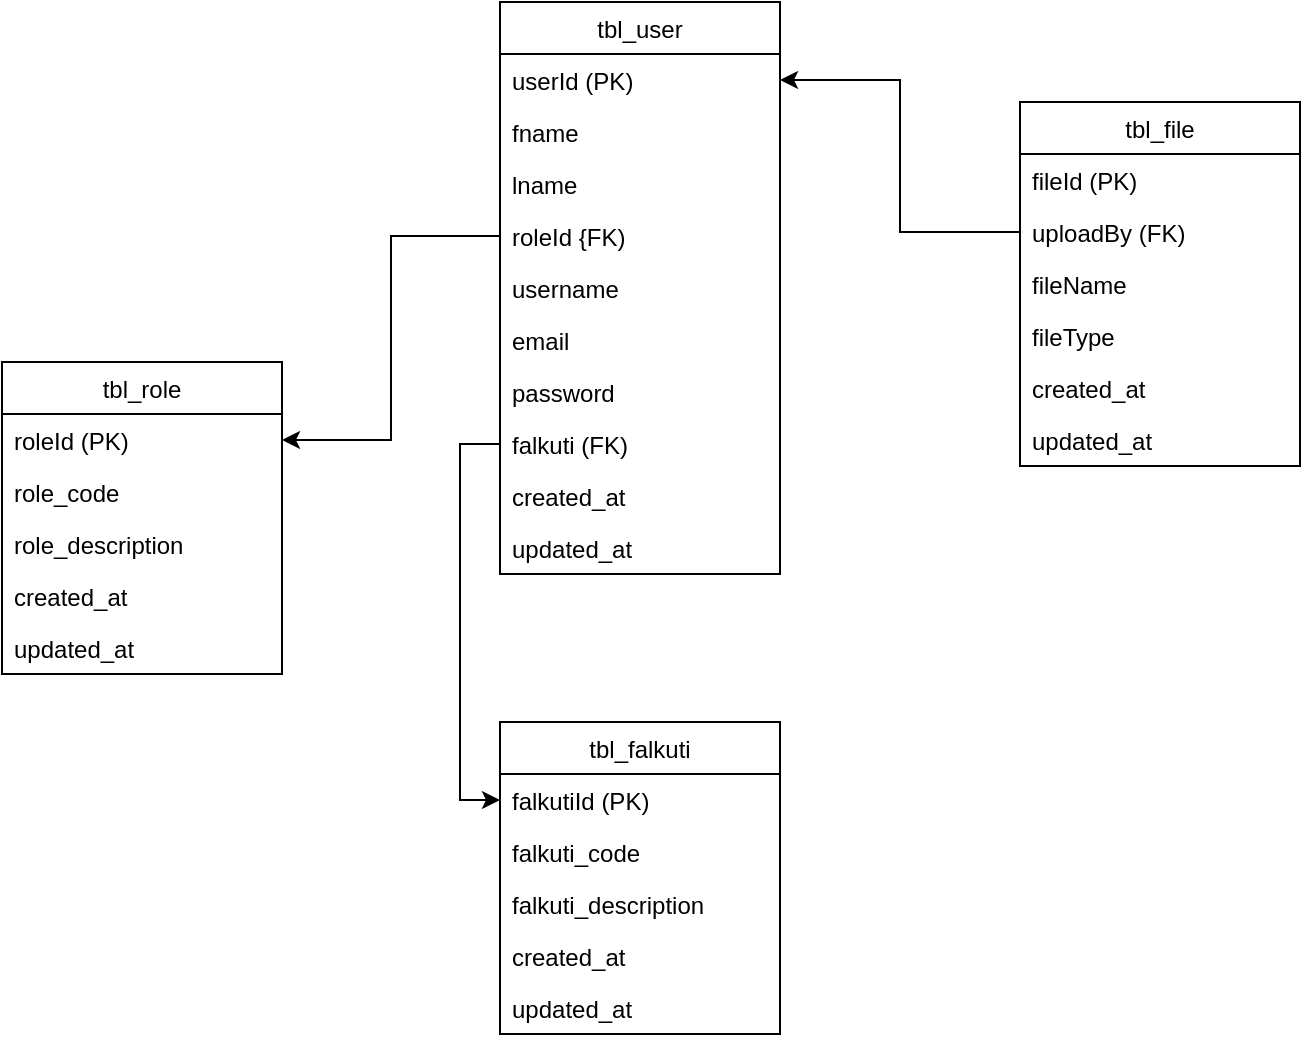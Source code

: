 <mxfile version="12.1.3" type="github" pages="1"><diagram id="5pOosGmT3VEbsam1vnzt" name="Page-1"><mxGraphModel dx="932" dy="543" grid="1" gridSize="10" guides="1" tooltips="1" connect="1" arrows="1" fold="1" page="1" pageScale="1" pageWidth="827" pageHeight="1169" math="0" shadow="0"><root><mxCell id="0"/><mxCell id="1" parent="0"/><mxCell id="pC2qbaS6X4KUMKKr9PMp-1" value="tbl_role" style="swimlane;fontStyle=0;childLayout=stackLayout;horizontal=1;startSize=26;fillColor=none;horizontalStack=0;resizeParent=1;resizeParentMax=0;resizeLast=0;collapsible=1;marginBottom=0;" vertex="1" parent="1"><mxGeometry x="81" y="230" width="140" height="156" as="geometry"/></mxCell><mxCell id="pC2qbaS6X4KUMKKr9PMp-2" value="roleId (PK)" style="text;strokeColor=none;fillColor=none;align=left;verticalAlign=top;spacingLeft=4;spacingRight=4;overflow=hidden;rotatable=0;points=[[0,0.5],[1,0.5]];portConstraint=eastwest;" vertex="1" parent="pC2qbaS6X4KUMKKr9PMp-1"><mxGeometry y="26" width="140" height="26" as="geometry"/></mxCell><mxCell id="pC2qbaS6X4KUMKKr9PMp-3" value="role_code" style="text;strokeColor=none;fillColor=none;align=left;verticalAlign=top;spacingLeft=4;spacingRight=4;overflow=hidden;rotatable=0;points=[[0,0.5],[1,0.5]];portConstraint=eastwest;" vertex="1" parent="pC2qbaS6X4KUMKKr9PMp-1"><mxGeometry y="52" width="140" height="26" as="geometry"/></mxCell><mxCell id="pC2qbaS6X4KUMKKr9PMp-4" value="role_description" style="text;strokeColor=none;fillColor=none;align=left;verticalAlign=top;spacingLeft=4;spacingRight=4;overflow=hidden;rotatable=0;points=[[0,0.5],[1,0.5]];portConstraint=eastwest;" vertex="1" parent="pC2qbaS6X4KUMKKr9PMp-1"><mxGeometry y="78" width="140" height="26" as="geometry"/></mxCell><mxCell id="pC2qbaS6X4KUMKKr9PMp-26" value="created_at" style="text;strokeColor=none;fillColor=none;align=left;verticalAlign=top;spacingLeft=4;spacingRight=4;overflow=hidden;rotatable=0;points=[[0,0.5],[1,0.5]];portConstraint=eastwest;" vertex="1" parent="pC2qbaS6X4KUMKKr9PMp-1"><mxGeometry y="104" width="140" height="26" as="geometry"/></mxCell><mxCell id="pC2qbaS6X4KUMKKr9PMp-27" value="updated_at" style="text;strokeColor=none;fillColor=none;align=left;verticalAlign=top;spacingLeft=4;spacingRight=4;overflow=hidden;rotatable=0;points=[[0,0.5],[1,0.5]];portConstraint=eastwest;" vertex="1" parent="pC2qbaS6X4KUMKKr9PMp-1"><mxGeometry y="130" width="140" height="26" as="geometry"/></mxCell><mxCell id="pC2qbaS6X4KUMKKr9PMp-5" value="tbl_user" style="swimlane;fontStyle=0;childLayout=stackLayout;horizontal=1;startSize=26;fillColor=none;horizontalStack=0;resizeParent=1;resizeParentMax=0;resizeLast=0;collapsible=1;marginBottom=0;" vertex="1" parent="1"><mxGeometry x="330" y="50" width="140" height="286" as="geometry"/></mxCell><mxCell id="pC2qbaS6X4KUMKKr9PMp-6" value="userId (PK)&#10;&#10;" style="text;strokeColor=none;fillColor=none;align=left;verticalAlign=top;spacingLeft=4;spacingRight=4;overflow=hidden;rotatable=0;points=[[0,0.5],[1,0.5]];portConstraint=eastwest;" vertex="1" parent="pC2qbaS6X4KUMKKr9PMp-5"><mxGeometry y="26" width="140" height="26" as="geometry"/></mxCell><mxCell id="pC2qbaS6X4KUMKKr9PMp-7" value="fname" style="text;strokeColor=none;fillColor=none;align=left;verticalAlign=top;spacingLeft=4;spacingRight=4;overflow=hidden;rotatable=0;points=[[0,0.5],[1,0.5]];portConstraint=eastwest;" vertex="1" parent="pC2qbaS6X4KUMKKr9PMp-5"><mxGeometry y="52" width="140" height="26" as="geometry"/></mxCell><mxCell id="pC2qbaS6X4KUMKKr9PMp-8" value="lname" style="text;strokeColor=none;fillColor=none;align=left;verticalAlign=top;spacingLeft=4;spacingRight=4;overflow=hidden;rotatable=0;points=[[0,0.5],[1,0.5]];portConstraint=eastwest;" vertex="1" parent="pC2qbaS6X4KUMKKr9PMp-5"><mxGeometry y="78" width="140" height="26" as="geometry"/></mxCell><mxCell id="pC2qbaS6X4KUMKKr9PMp-19" value="roleId {FK)" style="text;strokeColor=none;fillColor=none;align=left;verticalAlign=top;spacingLeft=4;spacingRight=4;overflow=hidden;rotatable=0;points=[[0,0.5],[1,0.5]];portConstraint=eastwest;" vertex="1" parent="pC2qbaS6X4KUMKKr9PMp-5"><mxGeometry y="104" width="140" height="26" as="geometry"/></mxCell><mxCell id="pC2qbaS6X4KUMKKr9PMp-31" value="username" style="text;strokeColor=none;fillColor=none;align=left;verticalAlign=top;spacingLeft=4;spacingRight=4;overflow=hidden;rotatable=0;points=[[0,0.5],[1,0.5]];portConstraint=eastwest;" vertex="1" parent="pC2qbaS6X4KUMKKr9PMp-5"><mxGeometry y="130" width="140" height="26" as="geometry"/></mxCell><mxCell id="pC2qbaS6X4KUMKKr9PMp-32" value="email" style="text;strokeColor=none;fillColor=none;align=left;verticalAlign=top;spacingLeft=4;spacingRight=4;overflow=hidden;rotatable=0;points=[[0,0.5],[1,0.5]];portConstraint=eastwest;" vertex="1" parent="pC2qbaS6X4KUMKKr9PMp-5"><mxGeometry y="156" width="140" height="26" as="geometry"/></mxCell><mxCell id="pC2qbaS6X4KUMKKr9PMp-33" value="password" style="text;strokeColor=none;fillColor=none;align=left;verticalAlign=top;spacingLeft=4;spacingRight=4;overflow=hidden;rotatable=0;points=[[0,0.5],[1,0.5]];portConstraint=eastwest;" vertex="1" parent="pC2qbaS6X4KUMKKr9PMp-5"><mxGeometry y="182" width="140" height="26" as="geometry"/></mxCell><mxCell id="pC2qbaS6X4KUMKKr9PMp-40" value="falkuti (FK)" style="text;strokeColor=none;fillColor=none;align=left;verticalAlign=top;spacingLeft=4;spacingRight=4;overflow=hidden;rotatable=0;points=[[0,0.5],[1,0.5]];portConstraint=eastwest;" vertex="1" parent="pC2qbaS6X4KUMKKr9PMp-5"><mxGeometry y="208" width="140" height="26" as="geometry"/></mxCell><mxCell id="pC2qbaS6X4KUMKKr9PMp-22" value="created_at" style="text;strokeColor=none;fillColor=none;align=left;verticalAlign=top;spacingLeft=4;spacingRight=4;overflow=hidden;rotatable=0;points=[[0,0.5],[1,0.5]];portConstraint=eastwest;" vertex="1" parent="pC2qbaS6X4KUMKKr9PMp-5"><mxGeometry y="234" width="140" height="26" as="geometry"/></mxCell><mxCell id="pC2qbaS6X4KUMKKr9PMp-20" value="updated_at" style="text;strokeColor=none;fillColor=none;align=left;verticalAlign=top;spacingLeft=4;spacingRight=4;overflow=hidden;rotatable=0;points=[[0,0.5],[1,0.5]];portConstraint=eastwest;" vertex="1" parent="pC2qbaS6X4KUMKKr9PMp-5"><mxGeometry y="260" width="140" height="26" as="geometry"/></mxCell><mxCell id="pC2qbaS6X4KUMKKr9PMp-9" value="tbl_file" style="swimlane;fontStyle=0;childLayout=stackLayout;horizontal=1;startSize=26;fillColor=none;horizontalStack=0;resizeParent=1;resizeParentMax=0;resizeLast=0;collapsible=1;marginBottom=0;" vertex="1" parent="1"><mxGeometry x="590" y="100" width="140" height="182" as="geometry"/></mxCell><mxCell id="pC2qbaS6X4KUMKKr9PMp-10" value="fileId (PK)" style="text;strokeColor=none;fillColor=none;align=left;verticalAlign=top;spacingLeft=4;spacingRight=4;overflow=hidden;rotatable=0;points=[[0,0.5],[1,0.5]];portConstraint=eastwest;" vertex="1" parent="pC2qbaS6X4KUMKKr9PMp-9"><mxGeometry y="26" width="140" height="26" as="geometry"/></mxCell><mxCell id="pC2qbaS6X4KUMKKr9PMp-29" value="uploadBy (FK)" style="text;strokeColor=none;fillColor=none;align=left;verticalAlign=top;spacingLeft=4;spacingRight=4;overflow=hidden;rotatable=0;points=[[0,0.5],[1,0.5]];portConstraint=eastwest;" vertex="1" parent="pC2qbaS6X4KUMKKr9PMp-9"><mxGeometry y="52" width="140" height="26" as="geometry"/></mxCell><mxCell id="pC2qbaS6X4KUMKKr9PMp-11" value="fileName" style="text;strokeColor=none;fillColor=none;align=left;verticalAlign=top;spacingLeft=4;spacingRight=4;overflow=hidden;rotatable=0;points=[[0,0.5],[1,0.5]];portConstraint=eastwest;" vertex="1" parent="pC2qbaS6X4KUMKKr9PMp-9"><mxGeometry y="78" width="140" height="26" as="geometry"/></mxCell><mxCell id="pC2qbaS6X4KUMKKr9PMp-12" value="fileType" style="text;strokeColor=none;fillColor=none;align=left;verticalAlign=top;spacingLeft=4;spacingRight=4;overflow=hidden;rotatable=0;points=[[0,0.5],[1,0.5]];portConstraint=eastwest;" vertex="1" parent="pC2qbaS6X4KUMKKr9PMp-9"><mxGeometry y="104" width="140" height="26" as="geometry"/></mxCell><mxCell id="pC2qbaS6X4KUMKKr9PMp-24" value="created_at" style="text;strokeColor=none;fillColor=none;align=left;verticalAlign=top;spacingLeft=4;spacingRight=4;overflow=hidden;rotatable=0;points=[[0,0.5],[1,0.5]];portConstraint=eastwest;" vertex="1" parent="pC2qbaS6X4KUMKKr9PMp-9"><mxGeometry y="130" width="140" height="26" as="geometry"/></mxCell><mxCell id="pC2qbaS6X4KUMKKr9PMp-25" value="updated_at" style="text;strokeColor=none;fillColor=none;align=left;verticalAlign=top;spacingLeft=4;spacingRight=4;overflow=hidden;rotatable=0;points=[[0,0.5],[1,0.5]];portConstraint=eastwest;" vertex="1" parent="pC2qbaS6X4KUMKKr9PMp-9"><mxGeometry y="156" width="140" height="26" as="geometry"/></mxCell><mxCell id="pC2qbaS6X4KUMKKr9PMp-28" style="edgeStyle=orthogonalEdgeStyle;rounded=0;orthogonalLoop=1;jettySize=auto;html=1;exitX=0;exitY=0.5;exitDx=0;exitDy=0;entryX=1;entryY=0.5;entryDx=0;entryDy=0;" edge="1" parent="1" source="pC2qbaS6X4KUMKKr9PMp-19" target="pC2qbaS6X4KUMKKr9PMp-2"><mxGeometry relative="1" as="geometry"/></mxCell><mxCell id="pC2qbaS6X4KUMKKr9PMp-30" style="edgeStyle=orthogonalEdgeStyle;rounded=0;orthogonalLoop=1;jettySize=auto;html=1;exitX=0;exitY=0.5;exitDx=0;exitDy=0;entryX=1;entryY=0.5;entryDx=0;entryDy=0;" edge="1" parent="1" source="pC2qbaS6X4KUMKKr9PMp-29" target="pC2qbaS6X4KUMKKr9PMp-6"><mxGeometry relative="1" as="geometry"/></mxCell><mxCell id="pC2qbaS6X4KUMKKr9PMp-34" value="tbl_falkuti" style="swimlane;fontStyle=0;childLayout=stackLayout;horizontal=1;startSize=26;fillColor=none;horizontalStack=0;resizeParent=1;resizeParentMax=0;resizeLast=0;collapsible=1;marginBottom=0;" vertex="1" parent="1"><mxGeometry x="330" y="410" width="140" height="156" as="geometry"/></mxCell><mxCell id="pC2qbaS6X4KUMKKr9PMp-35" value="falkutiId (PK)" style="text;strokeColor=none;fillColor=none;align=left;verticalAlign=top;spacingLeft=4;spacingRight=4;overflow=hidden;rotatable=0;points=[[0,0.5],[1,0.5]];portConstraint=eastwest;" vertex="1" parent="pC2qbaS6X4KUMKKr9PMp-34"><mxGeometry y="26" width="140" height="26" as="geometry"/></mxCell><mxCell id="pC2qbaS6X4KUMKKr9PMp-36" value="falkuti_code" style="text;strokeColor=none;fillColor=none;align=left;verticalAlign=top;spacingLeft=4;spacingRight=4;overflow=hidden;rotatable=0;points=[[0,0.5],[1,0.5]];portConstraint=eastwest;" vertex="1" parent="pC2qbaS6X4KUMKKr9PMp-34"><mxGeometry y="52" width="140" height="26" as="geometry"/></mxCell><mxCell id="pC2qbaS6X4KUMKKr9PMp-37" value="falkuti_description" style="text;strokeColor=none;fillColor=none;align=left;verticalAlign=top;spacingLeft=4;spacingRight=4;overflow=hidden;rotatable=0;points=[[0,0.5],[1,0.5]];portConstraint=eastwest;" vertex="1" parent="pC2qbaS6X4KUMKKr9PMp-34"><mxGeometry y="78" width="140" height="26" as="geometry"/></mxCell><mxCell id="pC2qbaS6X4KUMKKr9PMp-38" value="created_at" style="text;strokeColor=none;fillColor=none;align=left;verticalAlign=top;spacingLeft=4;spacingRight=4;overflow=hidden;rotatable=0;points=[[0,0.5],[1,0.5]];portConstraint=eastwest;" vertex="1" parent="pC2qbaS6X4KUMKKr9PMp-34"><mxGeometry y="104" width="140" height="26" as="geometry"/></mxCell><mxCell id="pC2qbaS6X4KUMKKr9PMp-39" value="updated_at" style="text;strokeColor=none;fillColor=none;align=left;verticalAlign=top;spacingLeft=4;spacingRight=4;overflow=hidden;rotatable=0;points=[[0,0.5],[1,0.5]];portConstraint=eastwest;" vertex="1" parent="pC2qbaS6X4KUMKKr9PMp-34"><mxGeometry y="130" width="140" height="26" as="geometry"/></mxCell><mxCell id="pC2qbaS6X4KUMKKr9PMp-41" style="edgeStyle=orthogonalEdgeStyle;rounded=0;orthogonalLoop=1;jettySize=auto;html=1;entryX=0;entryY=0.5;entryDx=0;entryDy=0;" edge="1" parent="1" source="pC2qbaS6X4KUMKKr9PMp-40" target="pC2qbaS6X4KUMKKr9PMp-35"><mxGeometry relative="1" as="geometry"/></mxCell></root></mxGraphModel></diagram></mxfile>